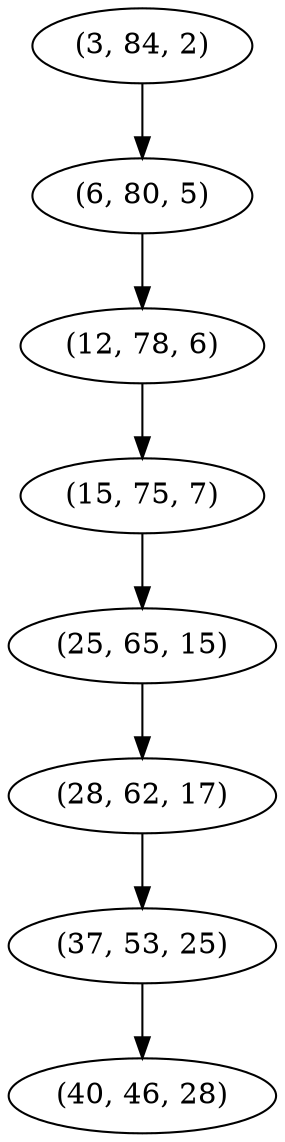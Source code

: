 digraph tree {
    "(3, 84, 2)";
    "(6, 80, 5)";
    "(12, 78, 6)";
    "(15, 75, 7)";
    "(25, 65, 15)";
    "(28, 62, 17)";
    "(37, 53, 25)";
    "(40, 46, 28)";
    "(3, 84, 2)" -> "(6, 80, 5)";
    "(6, 80, 5)" -> "(12, 78, 6)";
    "(12, 78, 6)" -> "(15, 75, 7)";
    "(15, 75, 7)" -> "(25, 65, 15)";
    "(25, 65, 15)" -> "(28, 62, 17)";
    "(28, 62, 17)" -> "(37, 53, 25)";
    "(37, 53, 25)" -> "(40, 46, 28)";
}
